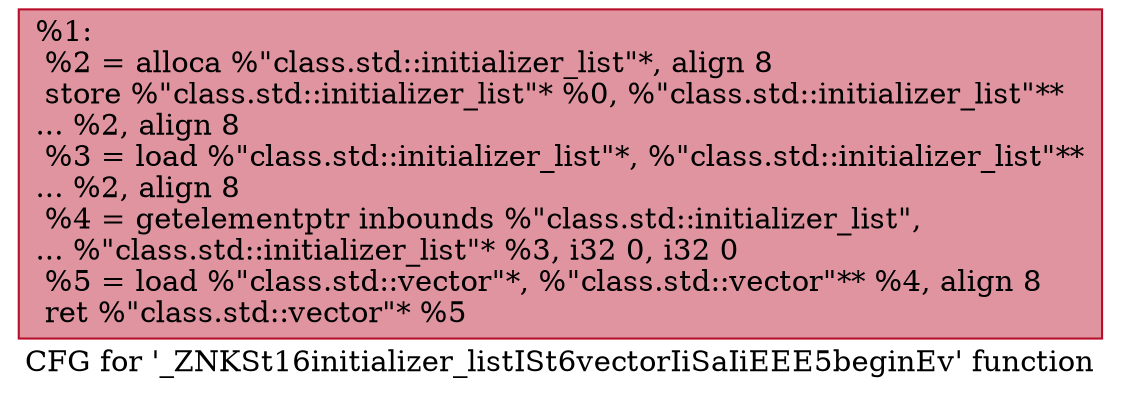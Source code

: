 digraph "CFG for '_ZNKSt16initializer_listISt6vectorIiSaIiEEE5beginEv' function" {
	label="CFG for '_ZNKSt16initializer_listISt6vectorIiSaIiEEE5beginEv' function";

	Node0x559aeaae6660 [shape=record,color="#b70d28ff", style=filled, fillcolor="#b70d2870",label="{%1:\l  %2 = alloca %\"class.std::initializer_list\"*, align 8\l  store %\"class.std::initializer_list\"* %0, %\"class.std::initializer_list\"**\l... %2, align 8\l  %3 = load %\"class.std::initializer_list\"*, %\"class.std::initializer_list\"**\l... %2, align 8\l  %4 = getelementptr inbounds %\"class.std::initializer_list\",\l... %\"class.std::initializer_list\"* %3, i32 0, i32 0\l  %5 = load %\"class.std::vector\"*, %\"class.std::vector\"** %4, align 8\l  ret %\"class.std::vector\"* %5\l}"];
}
